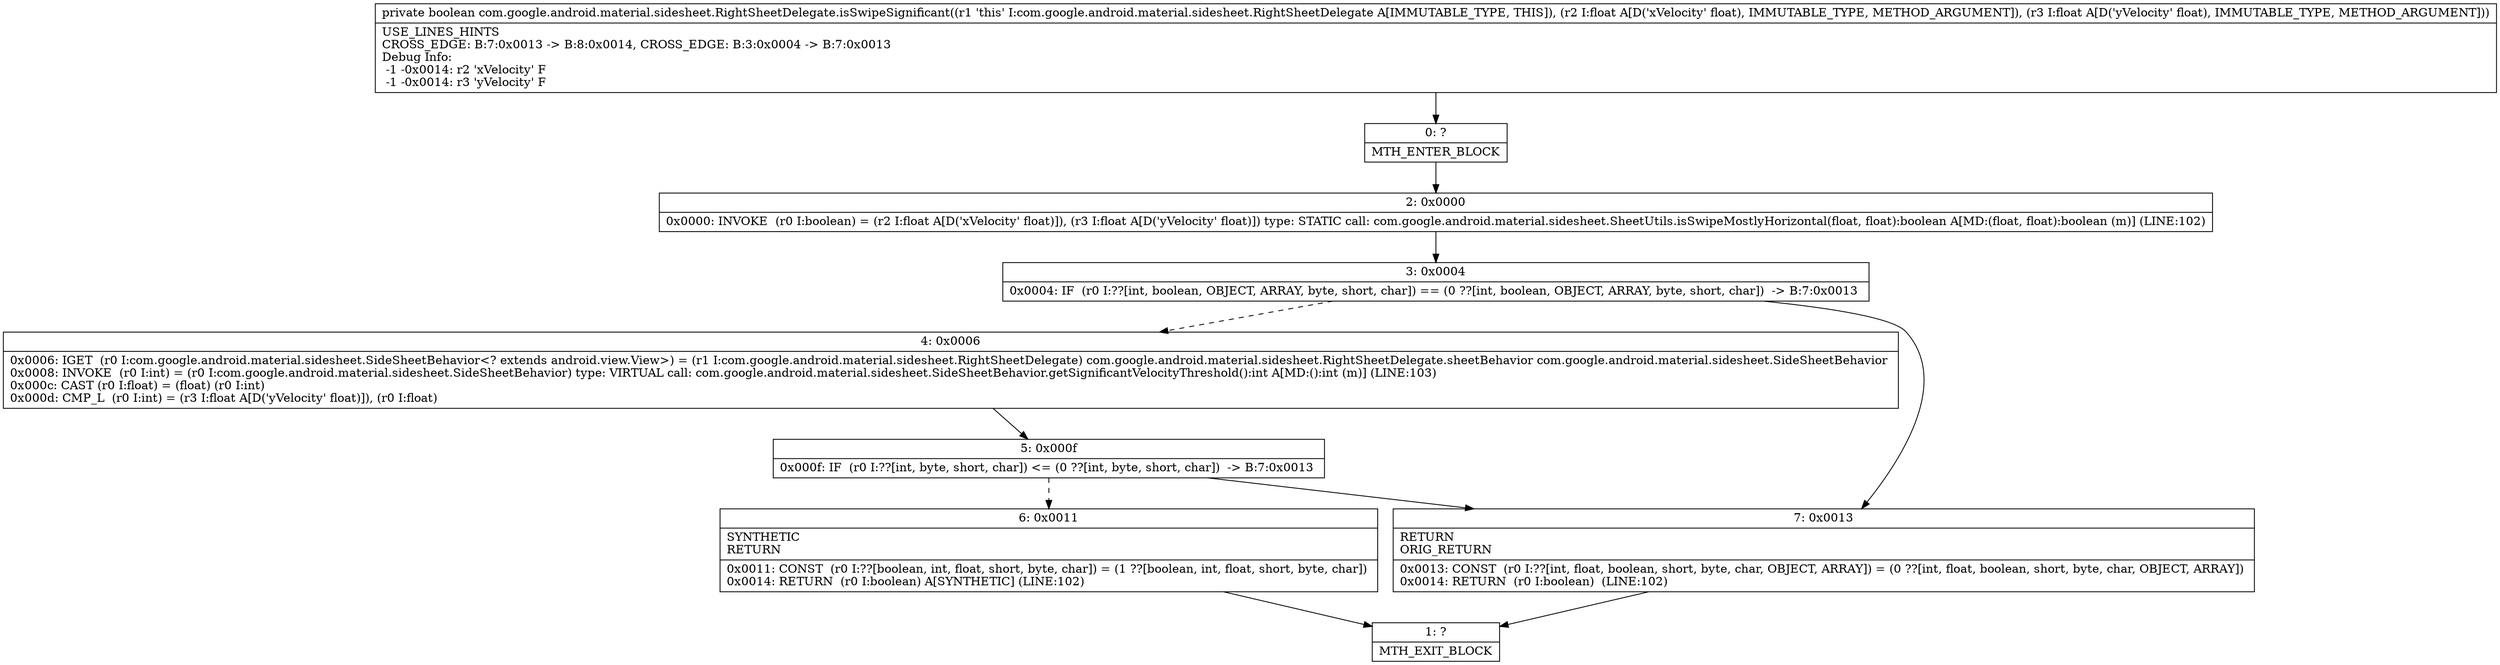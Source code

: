 digraph "CFG forcom.google.android.material.sidesheet.RightSheetDelegate.isSwipeSignificant(FF)Z" {
Node_0 [shape=record,label="{0\:\ ?|MTH_ENTER_BLOCK\l}"];
Node_2 [shape=record,label="{2\:\ 0x0000|0x0000: INVOKE  (r0 I:boolean) = (r2 I:float A[D('xVelocity' float)]), (r3 I:float A[D('yVelocity' float)]) type: STATIC call: com.google.android.material.sidesheet.SheetUtils.isSwipeMostlyHorizontal(float, float):boolean A[MD:(float, float):boolean (m)] (LINE:102)\l}"];
Node_3 [shape=record,label="{3\:\ 0x0004|0x0004: IF  (r0 I:??[int, boolean, OBJECT, ARRAY, byte, short, char]) == (0 ??[int, boolean, OBJECT, ARRAY, byte, short, char])  \-\> B:7:0x0013 \l}"];
Node_4 [shape=record,label="{4\:\ 0x0006|0x0006: IGET  (r0 I:com.google.android.material.sidesheet.SideSheetBehavior\<? extends android.view.View\>) = (r1 I:com.google.android.material.sidesheet.RightSheetDelegate) com.google.android.material.sidesheet.RightSheetDelegate.sheetBehavior com.google.android.material.sidesheet.SideSheetBehavior \l0x0008: INVOKE  (r0 I:int) = (r0 I:com.google.android.material.sidesheet.SideSheetBehavior) type: VIRTUAL call: com.google.android.material.sidesheet.SideSheetBehavior.getSignificantVelocityThreshold():int A[MD:():int (m)] (LINE:103)\l0x000c: CAST (r0 I:float) = (float) (r0 I:int) \l0x000d: CMP_L  (r0 I:int) = (r3 I:float A[D('yVelocity' float)]), (r0 I:float) \l}"];
Node_5 [shape=record,label="{5\:\ 0x000f|0x000f: IF  (r0 I:??[int, byte, short, char]) \<= (0 ??[int, byte, short, char])  \-\> B:7:0x0013 \l}"];
Node_6 [shape=record,label="{6\:\ 0x0011|SYNTHETIC\lRETURN\l|0x0011: CONST  (r0 I:??[boolean, int, float, short, byte, char]) = (1 ??[boolean, int, float, short, byte, char]) \l0x0014: RETURN  (r0 I:boolean) A[SYNTHETIC] (LINE:102)\l}"];
Node_1 [shape=record,label="{1\:\ ?|MTH_EXIT_BLOCK\l}"];
Node_7 [shape=record,label="{7\:\ 0x0013|RETURN\lORIG_RETURN\l|0x0013: CONST  (r0 I:??[int, float, boolean, short, byte, char, OBJECT, ARRAY]) = (0 ??[int, float, boolean, short, byte, char, OBJECT, ARRAY]) \l0x0014: RETURN  (r0 I:boolean)  (LINE:102)\l}"];
MethodNode[shape=record,label="{private boolean com.google.android.material.sidesheet.RightSheetDelegate.isSwipeSignificant((r1 'this' I:com.google.android.material.sidesheet.RightSheetDelegate A[IMMUTABLE_TYPE, THIS]), (r2 I:float A[D('xVelocity' float), IMMUTABLE_TYPE, METHOD_ARGUMENT]), (r3 I:float A[D('yVelocity' float), IMMUTABLE_TYPE, METHOD_ARGUMENT]))  | USE_LINES_HINTS\lCROSS_EDGE: B:7:0x0013 \-\> B:8:0x0014, CROSS_EDGE: B:3:0x0004 \-\> B:7:0x0013\lDebug Info:\l  \-1 \-0x0014: r2 'xVelocity' F\l  \-1 \-0x0014: r3 'yVelocity' F\l}"];
MethodNode -> Node_0;Node_0 -> Node_2;
Node_2 -> Node_3;
Node_3 -> Node_4[style=dashed];
Node_3 -> Node_7;
Node_4 -> Node_5;
Node_5 -> Node_6[style=dashed];
Node_5 -> Node_7;
Node_6 -> Node_1;
Node_7 -> Node_1;
}

